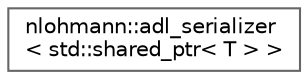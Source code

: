 digraph "Graphical Class Hierarchy"
{
 // LATEX_PDF_SIZE
  bgcolor="transparent";
  edge [fontname=Helvetica,fontsize=10,labelfontname=Helvetica,labelfontsize=10];
  node [fontname=Helvetica,fontsize=10,shape=box,height=0.2,width=0.4];
  rankdir="LR";
  Node0 [id="Node000000",label="nlohmann::adl_serializer\l\< std::shared_ptr\< T \> \>",height=0.2,width=0.4,color="grey40", fillcolor="white", style="filled",URL="$structnlohmann_1_1adl__serializer_3_01std_1_1shared__ptr_3_01T_01_4_01_4.html",tooltip=" "];
}
